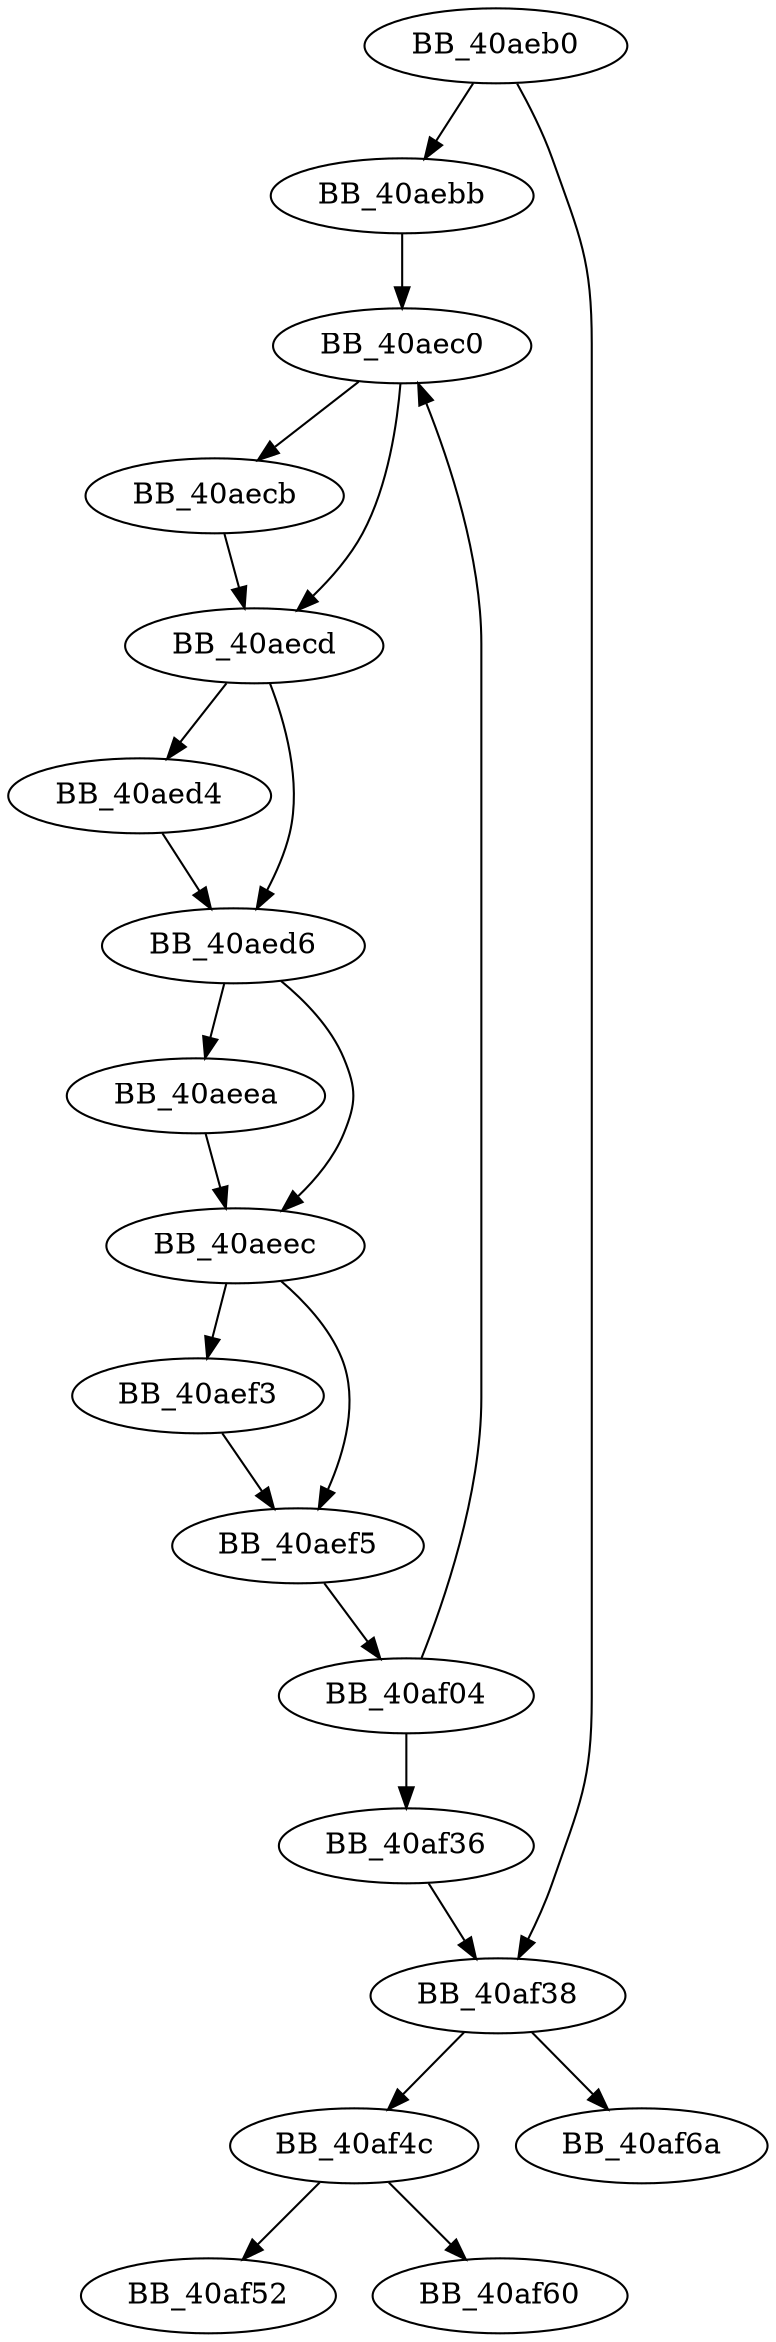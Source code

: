 DiGraph sub_40AEB0{
BB_40aeb0->BB_40aebb
BB_40aeb0->BB_40af38
BB_40aebb->BB_40aec0
BB_40aec0->BB_40aecb
BB_40aec0->BB_40aecd
BB_40aecb->BB_40aecd
BB_40aecd->BB_40aed4
BB_40aecd->BB_40aed6
BB_40aed4->BB_40aed6
BB_40aed6->BB_40aeea
BB_40aed6->BB_40aeec
BB_40aeea->BB_40aeec
BB_40aeec->BB_40aef3
BB_40aeec->BB_40aef5
BB_40aef3->BB_40aef5
BB_40aef5->BB_40af04
BB_40af04->BB_40aec0
BB_40af04->BB_40af36
BB_40af36->BB_40af38
BB_40af38->BB_40af4c
BB_40af38->BB_40af6a
BB_40af4c->BB_40af52
BB_40af4c->BB_40af60
}
